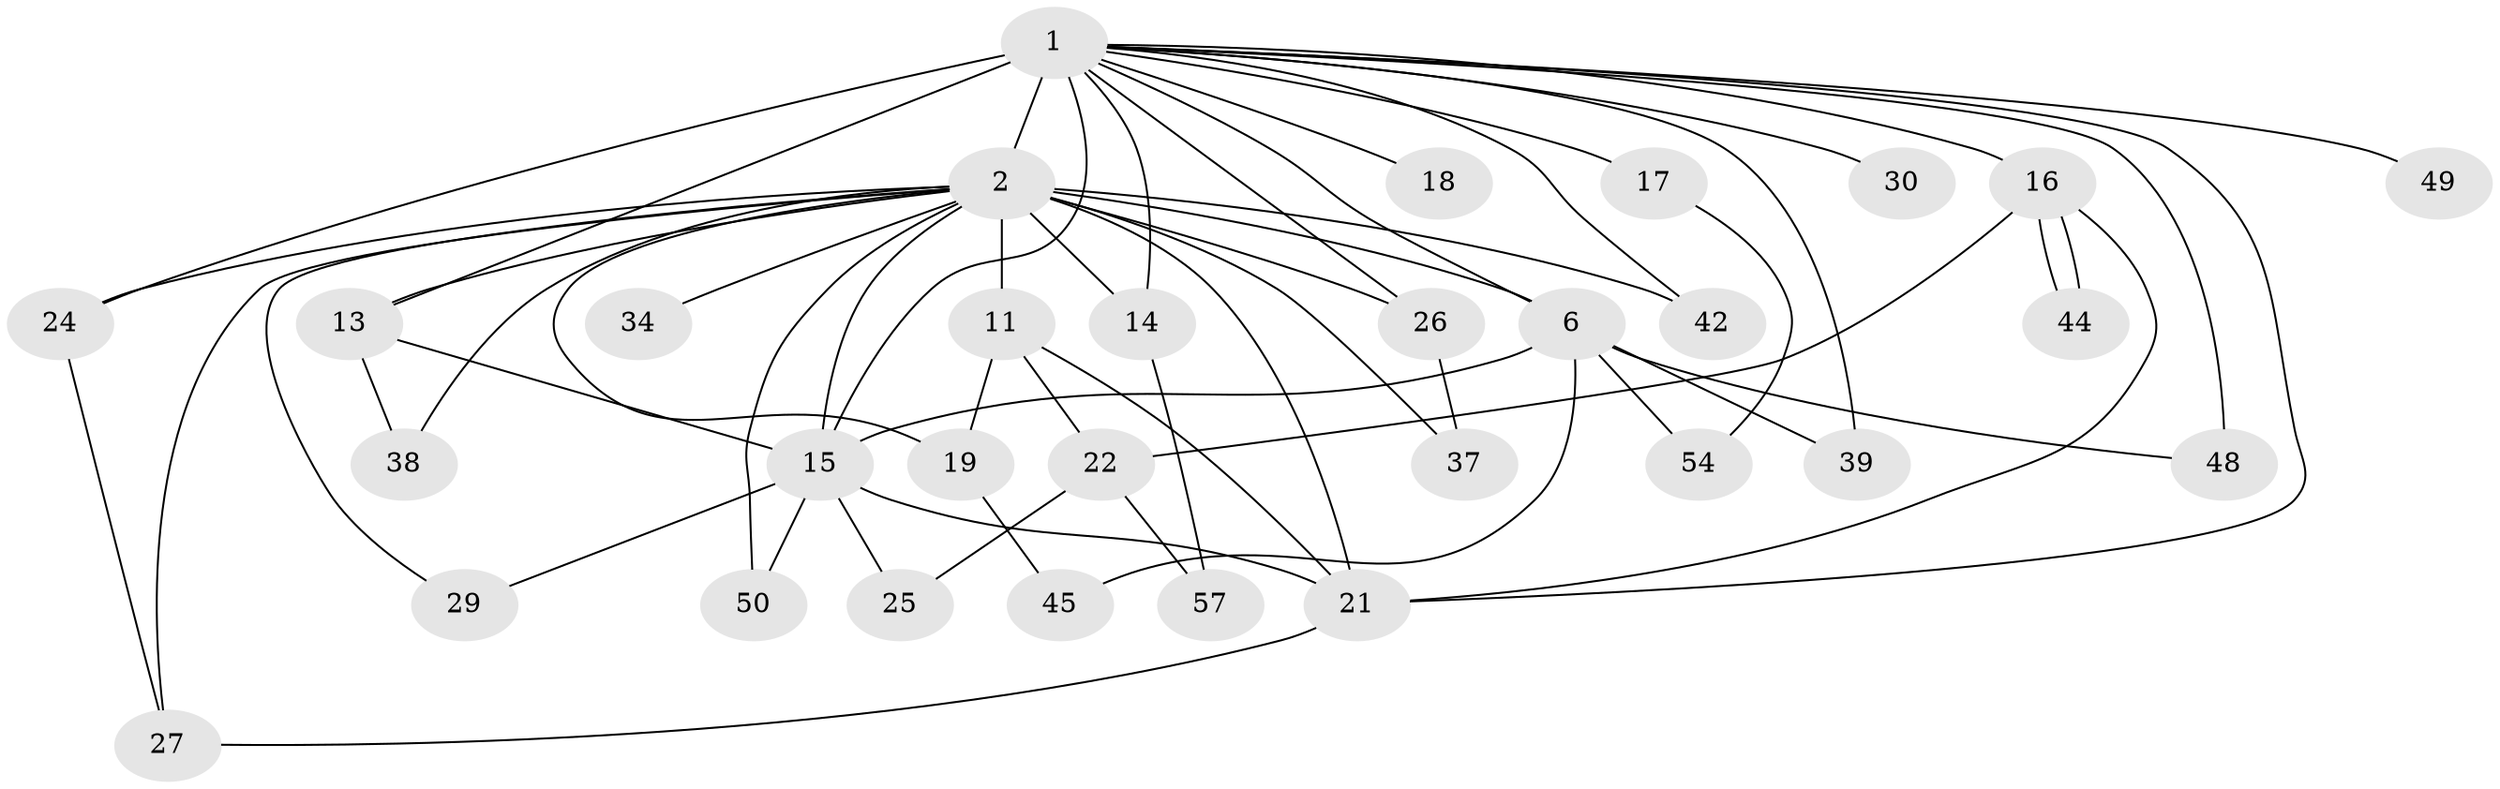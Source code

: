 // original degree distribution, {16: 0.047619047619047616, 12: 0.047619047619047616, 17: 0.031746031746031744, 15: 0.015873015873015872, 23: 0.015873015873015872, 6: 0.015873015873015872, 3: 0.19047619047619047, 4: 0.031746031746031744, 9: 0.015873015873015872, 7: 0.031746031746031744, 2: 0.5396825396825397, 5: 0.015873015873015872}
// Generated by graph-tools (version 1.1) at 2025/14/03/09/25 04:14:10]
// undirected, 31 vertices, 58 edges
graph export_dot {
graph [start="1"]
  node [color=gray90,style=filled];
  1 [super="+8+4+7"];
  2 [super="+31+3"];
  6;
  11 [super="+60"];
  13;
  14 [super="+46"];
  15 [super="+58+43+28+36+20"];
  16 [super="+47"];
  17;
  18;
  19;
  21 [super="+33+32"];
  22;
  24;
  25;
  26;
  27 [super="+41"];
  29;
  30;
  34;
  37;
  38;
  39;
  42;
  44;
  45;
  48;
  49;
  50;
  54;
  57;
  1 -- 2 [weight=25];
  1 -- 6 [weight=5];
  1 -- 17 [weight=2];
  1 -- 21;
  1 -- 24;
  1 -- 39;
  1 -- 14 [weight=2];
  1 -- 48;
  1 -- 26;
  1 -- 16 [weight=3];
  1 -- 15 [weight=4];
  1 -- 42;
  1 -- 13;
  1 -- 49 [weight=2];
  1 -- 18 [weight=2];
  1 -- 30 [weight=2];
  2 -- 6 [weight=5];
  2 -- 38;
  2 -- 11 [weight=4];
  2 -- 13;
  2 -- 14;
  2 -- 15 [weight=3];
  2 -- 19;
  2 -- 21 [weight=2];
  2 -- 24;
  2 -- 26;
  2 -- 27;
  2 -- 29;
  2 -- 34 [weight=2];
  2 -- 37;
  2 -- 42;
  2 -- 50;
  6 -- 39;
  6 -- 45;
  6 -- 48;
  6 -- 54;
  6 -- 15 [weight=2];
  11 -- 19;
  11 -- 22;
  11 -- 21;
  13 -- 15;
  13 -- 38;
  14 -- 57;
  15 -- 25;
  15 -- 29;
  15 -- 50;
  15 -- 21;
  16 -- 22;
  16 -- 44;
  16 -- 44;
  16 -- 21;
  17 -- 54;
  19 -- 45;
  21 -- 27;
  22 -- 25;
  22 -- 57;
  24 -- 27;
  26 -- 37;
}
